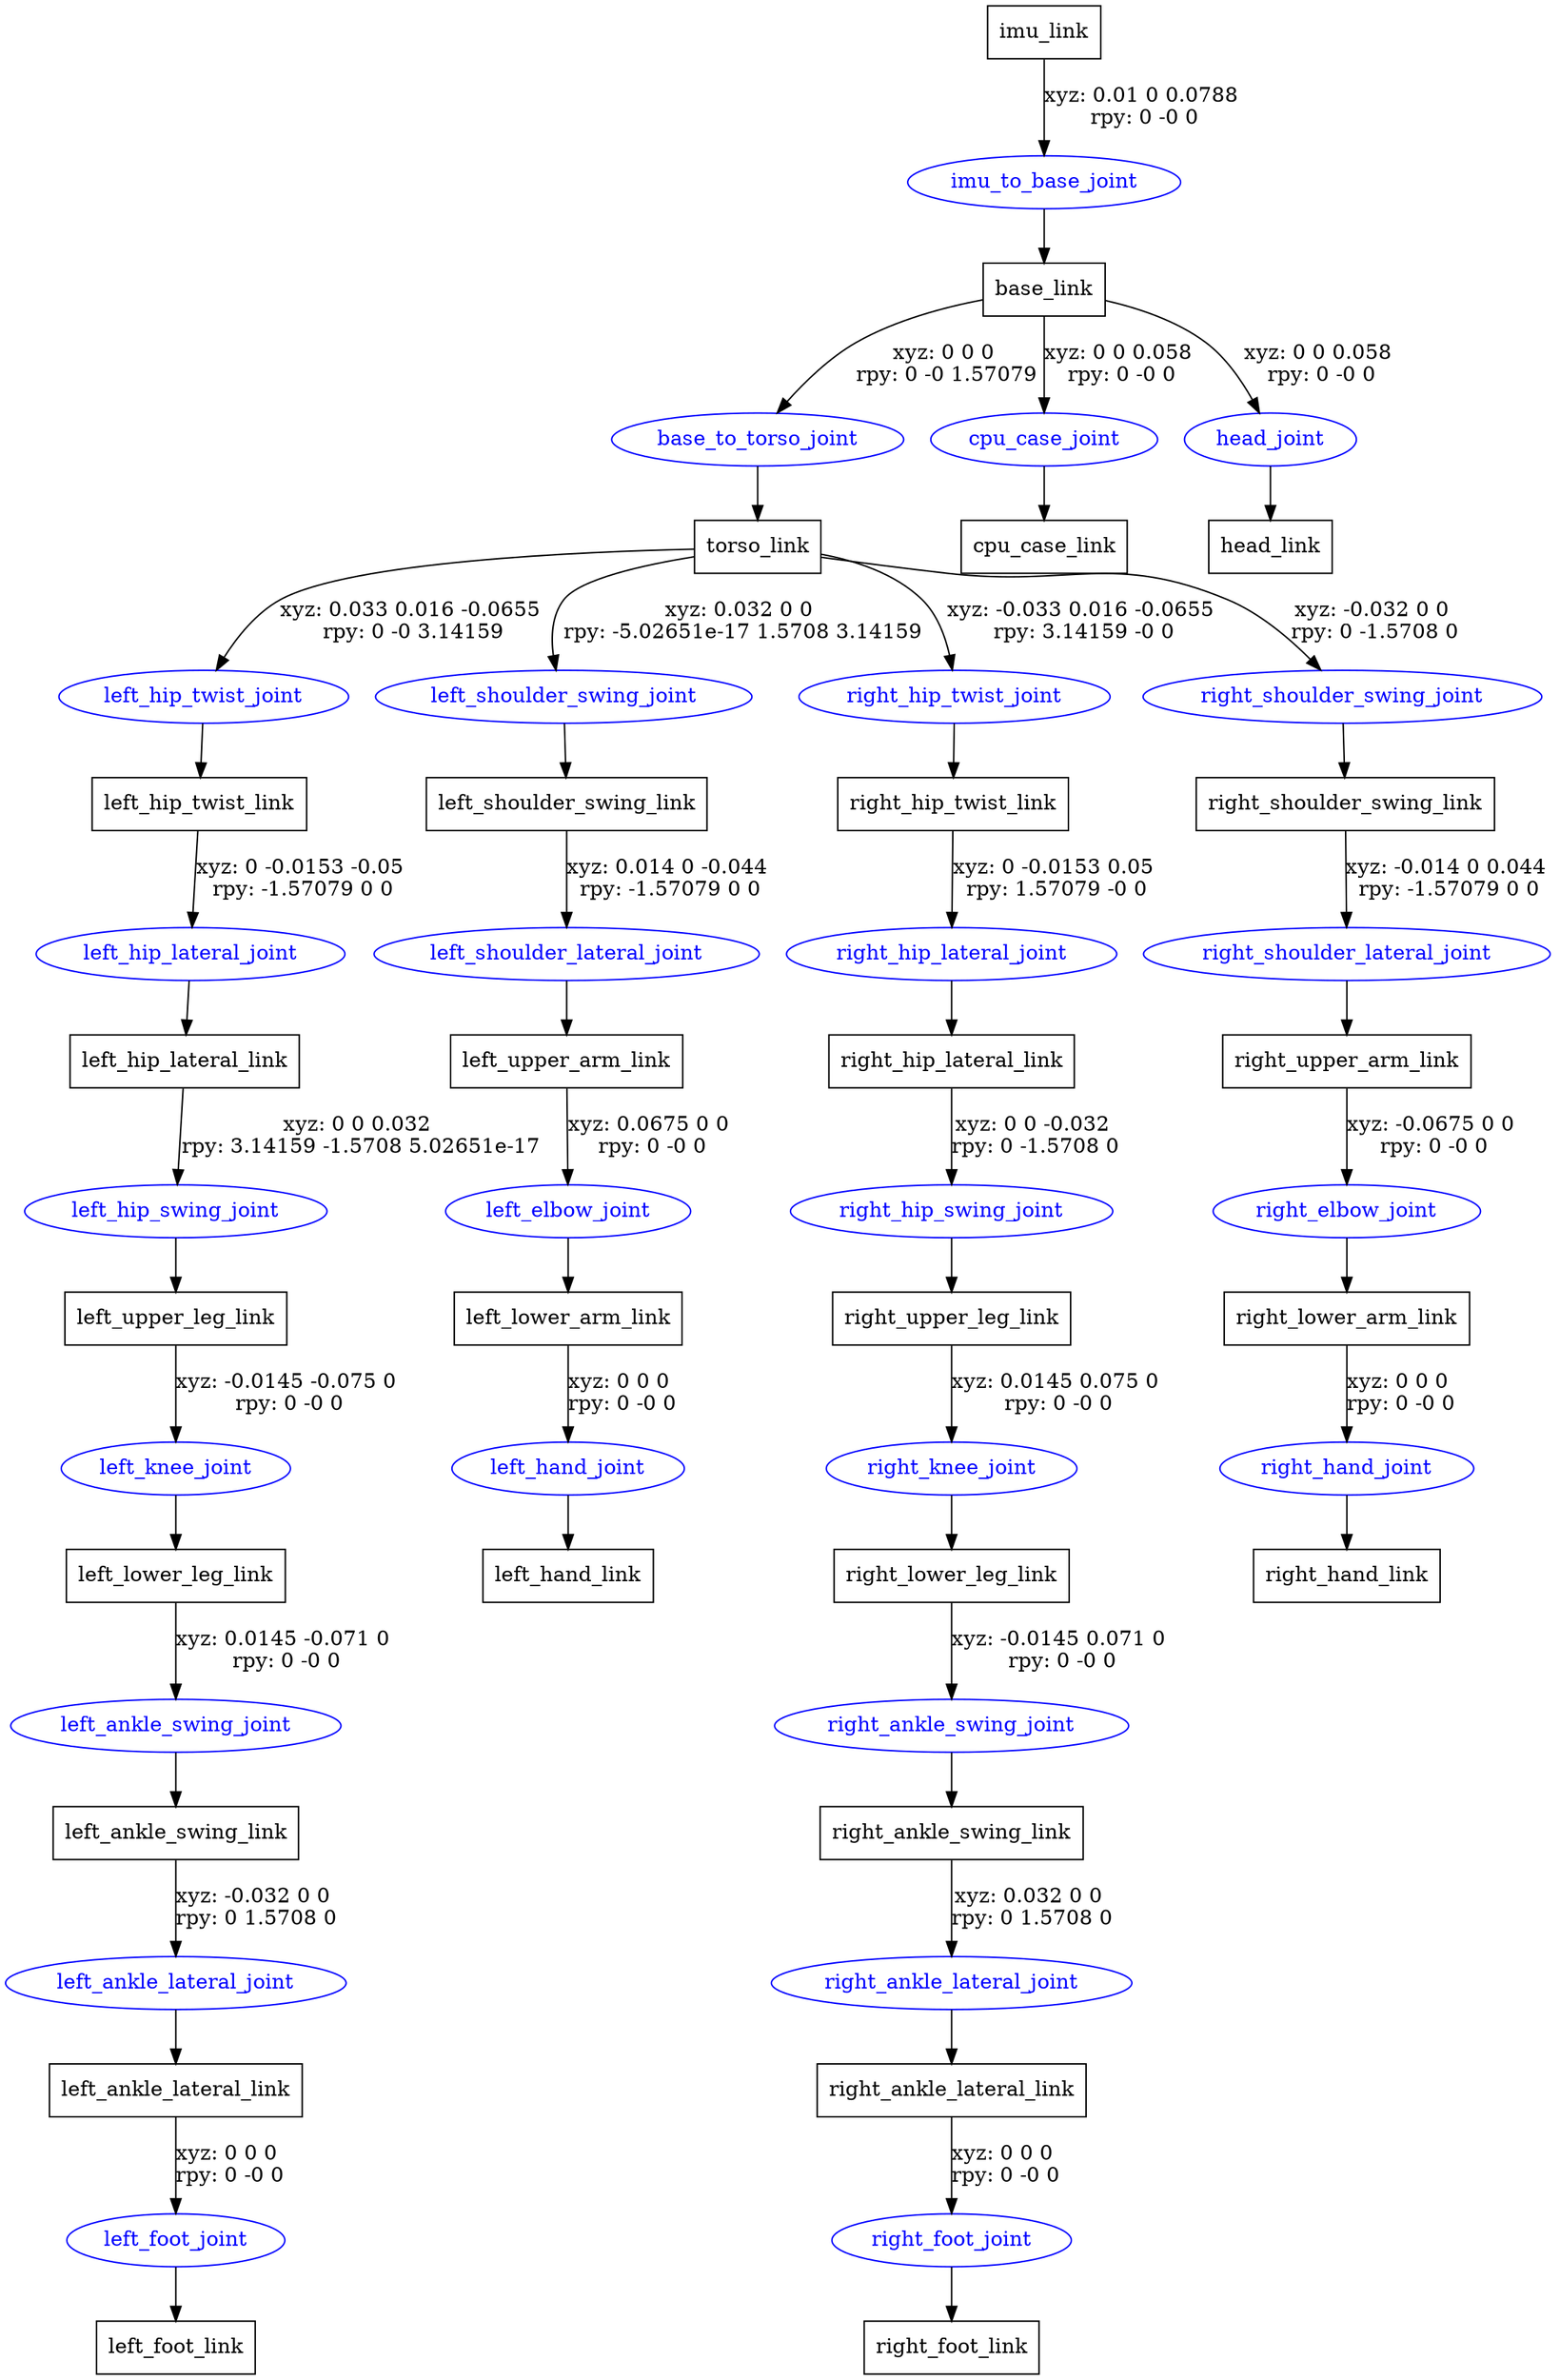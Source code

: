 digraph G {
node [shape=box];
"imu_link" [label="imu_link"];
"base_link" [label="base_link"];
"torso_link" [label="torso_link"];
"left_hip_twist_link" [label="left_hip_twist_link"];
"left_hip_lateral_link" [label="left_hip_lateral_link"];
"left_upper_leg_link" [label="left_upper_leg_link"];
"left_lower_leg_link" [label="left_lower_leg_link"];
"left_ankle_swing_link" [label="left_ankle_swing_link"];
"left_ankle_lateral_link" [label="left_ankle_lateral_link"];
"left_foot_link" [label="left_foot_link"];
"left_shoulder_swing_link" [label="left_shoulder_swing_link"];
"left_upper_arm_link" [label="left_upper_arm_link"];
"left_lower_arm_link" [label="left_lower_arm_link"];
"left_hand_link" [label="left_hand_link"];
"right_hip_twist_link" [label="right_hip_twist_link"];
"right_hip_lateral_link" [label="right_hip_lateral_link"];
"right_upper_leg_link" [label="right_upper_leg_link"];
"right_lower_leg_link" [label="right_lower_leg_link"];
"right_ankle_swing_link" [label="right_ankle_swing_link"];
"right_ankle_lateral_link" [label="right_ankle_lateral_link"];
"right_foot_link" [label="right_foot_link"];
"right_shoulder_swing_link" [label="right_shoulder_swing_link"];
"right_upper_arm_link" [label="right_upper_arm_link"];
"right_lower_arm_link" [label="right_lower_arm_link"];
"right_hand_link" [label="right_hand_link"];
"cpu_case_link" [label="cpu_case_link"];
"head_link" [label="head_link"];
node [shape=ellipse, color=blue, fontcolor=blue];
"imu_link" -> "imu_to_base_joint" [label="xyz: 0.01 0 0.0788 \nrpy: 0 -0 0"]
"imu_to_base_joint" -> "base_link"
"base_link" -> "base_to_torso_joint" [label="xyz: 0 0 0 \nrpy: 0 -0 1.57079"]
"base_to_torso_joint" -> "torso_link"
"torso_link" -> "left_hip_twist_joint" [label="xyz: 0.033 0.016 -0.0655 \nrpy: 0 -0 3.14159"]
"left_hip_twist_joint" -> "left_hip_twist_link"
"left_hip_twist_link" -> "left_hip_lateral_joint" [label="xyz: 0 -0.0153 -0.05 \nrpy: -1.57079 0 0"]
"left_hip_lateral_joint" -> "left_hip_lateral_link"
"left_hip_lateral_link" -> "left_hip_swing_joint" [label="xyz: 0 0 0.032 \nrpy: 3.14159 -1.5708 5.02651e-17"]
"left_hip_swing_joint" -> "left_upper_leg_link"
"left_upper_leg_link" -> "left_knee_joint" [label="xyz: -0.0145 -0.075 0 \nrpy: 0 -0 0"]
"left_knee_joint" -> "left_lower_leg_link"
"left_lower_leg_link" -> "left_ankle_swing_joint" [label="xyz: 0.0145 -0.071 0 \nrpy: 0 -0 0"]
"left_ankle_swing_joint" -> "left_ankle_swing_link"
"left_ankle_swing_link" -> "left_ankle_lateral_joint" [label="xyz: -0.032 0 0 \nrpy: 0 1.5708 0"]
"left_ankle_lateral_joint" -> "left_ankle_lateral_link"
"left_ankle_lateral_link" -> "left_foot_joint" [label="xyz: 0 0 0 \nrpy: 0 -0 0"]
"left_foot_joint" -> "left_foot_link"
"torso_link" -> "left_shoulder_swing_joint" [label="xyz: 0.032 0 0 \nrpy: -5.02651e-17 1.5708 3.14159"]
"left_shoulder_swing_joint" -> "left_shoulder_swing_link"
"left_shoulder_swing_link" -> "left_shoulder_lateral_joint" [label="xyz: 0.014 0 -0.044 \nrpy: -1.57079 0 0"]
"left_shoulder_lateral_joint" -> "left_upper_arm_link"
"left_upper_arm_link" -> "left_elbow_joint" [label="xyz: 0.0675 0 0 \nrpy: 0 -0 0"]
"left_elbow_joint" -> "left_lower_arm_link"
"left_lower_arm_link" -> "left_hand_joint" [label="xyz: 0 0 0 \nrpy: 0 -0 0"]
"left_hand_joint" -> "left_hand_link"
"torso_link" -> "right_hip_twist_joint" [label="xyz: -0.033 0.016 -0.0655 \nrpy: 3.14159 -0 0"]
"right_hip_twist_joint" -> "right_hip_twist_link"
"right_hip_twist_link" -> "right_hip_lateral_joint" [label="xyz: 0 -0.0153 0.05 \nrpy: 1.57079 -0 0"]
"right_hip_lateral_joint" -> "right_hip_lateral_link"
"right_hip_lateral_link" -> "right_hip_swing_joint" [label="xyz: 0 0 -0.032 \nrpy: 0 -1.5708 0"]
"right_hip_swing_joint" -> "right_upper_leg_link"
"right_upper_leg_link" -> "right_knee_joint" [label="xyz: 0.0145 0.075 0 \nrpy: 0 -0 0"]
"right_knee_joint" -> "right_lower_leg_link"
"right_lower_leg_link" -> "right_ankle_swing_joint" [label="xyz: -0.0145 0.071 0 \nrpy: 0 -0 0"]
"right_ankle_swing_joint" -> "right_ankle_swing_link"
"right_ankle_swing_link" -> "right_ankle_lateral_joint" [label="xyz: 0.032 0 0 \nrpy: 0 1.5708 0"]
"right_ankle_lateral_joint" -> "right_ankle_lateral_link"
"right_ankle_lateral_link" -> "right_foot_joint" [label="xyz: 0 0 0 \nrpy: 0 -0 0"]
"right_foot_joint" -> "right_foot_link"
"torso_link" -> "right_shoulder_swing_joint" [label="xyz: -0.032 0 0 \nrpy: 0 -1.5708 0"]
"right_shoulder_swing_joint" -> "right_shoulder_swing_link"
"right_shoulder_swing_link" -> "right_shoulder_lateral_joint" [label="xyz: -0.014 0 0.044 \nrpy: -1.57079 0 0"]
"right_shoulder_lateral_joint" -> "right_upper_arm_link"
"right_upper_arm_link" -> "right_elbow_joint" [label="xyz: -0.0675 0 0 \nrpy: 0 -0 0"]
"right_elbow_joint" -> "right_lower_arm_link"
"right_lower_arm_link" -> "right_hand_joint" [label="xyz: 0 0 0 \nrpy: 0 -0 0"]
"right_hand_joint" -> "right_hand_link"
"base_link" -> "cpu_case_joint" [label="xyz: 0 0 0.058 \nrpy: 0 -0 0"]
"cpu_case_joint" -> "cpu_case_link"
"base_link" -> "head_joint" [label="xyz: 0 0 0.058 \nrpy: 0 -0 0"]
"head_joint" -> "head_link"
}
